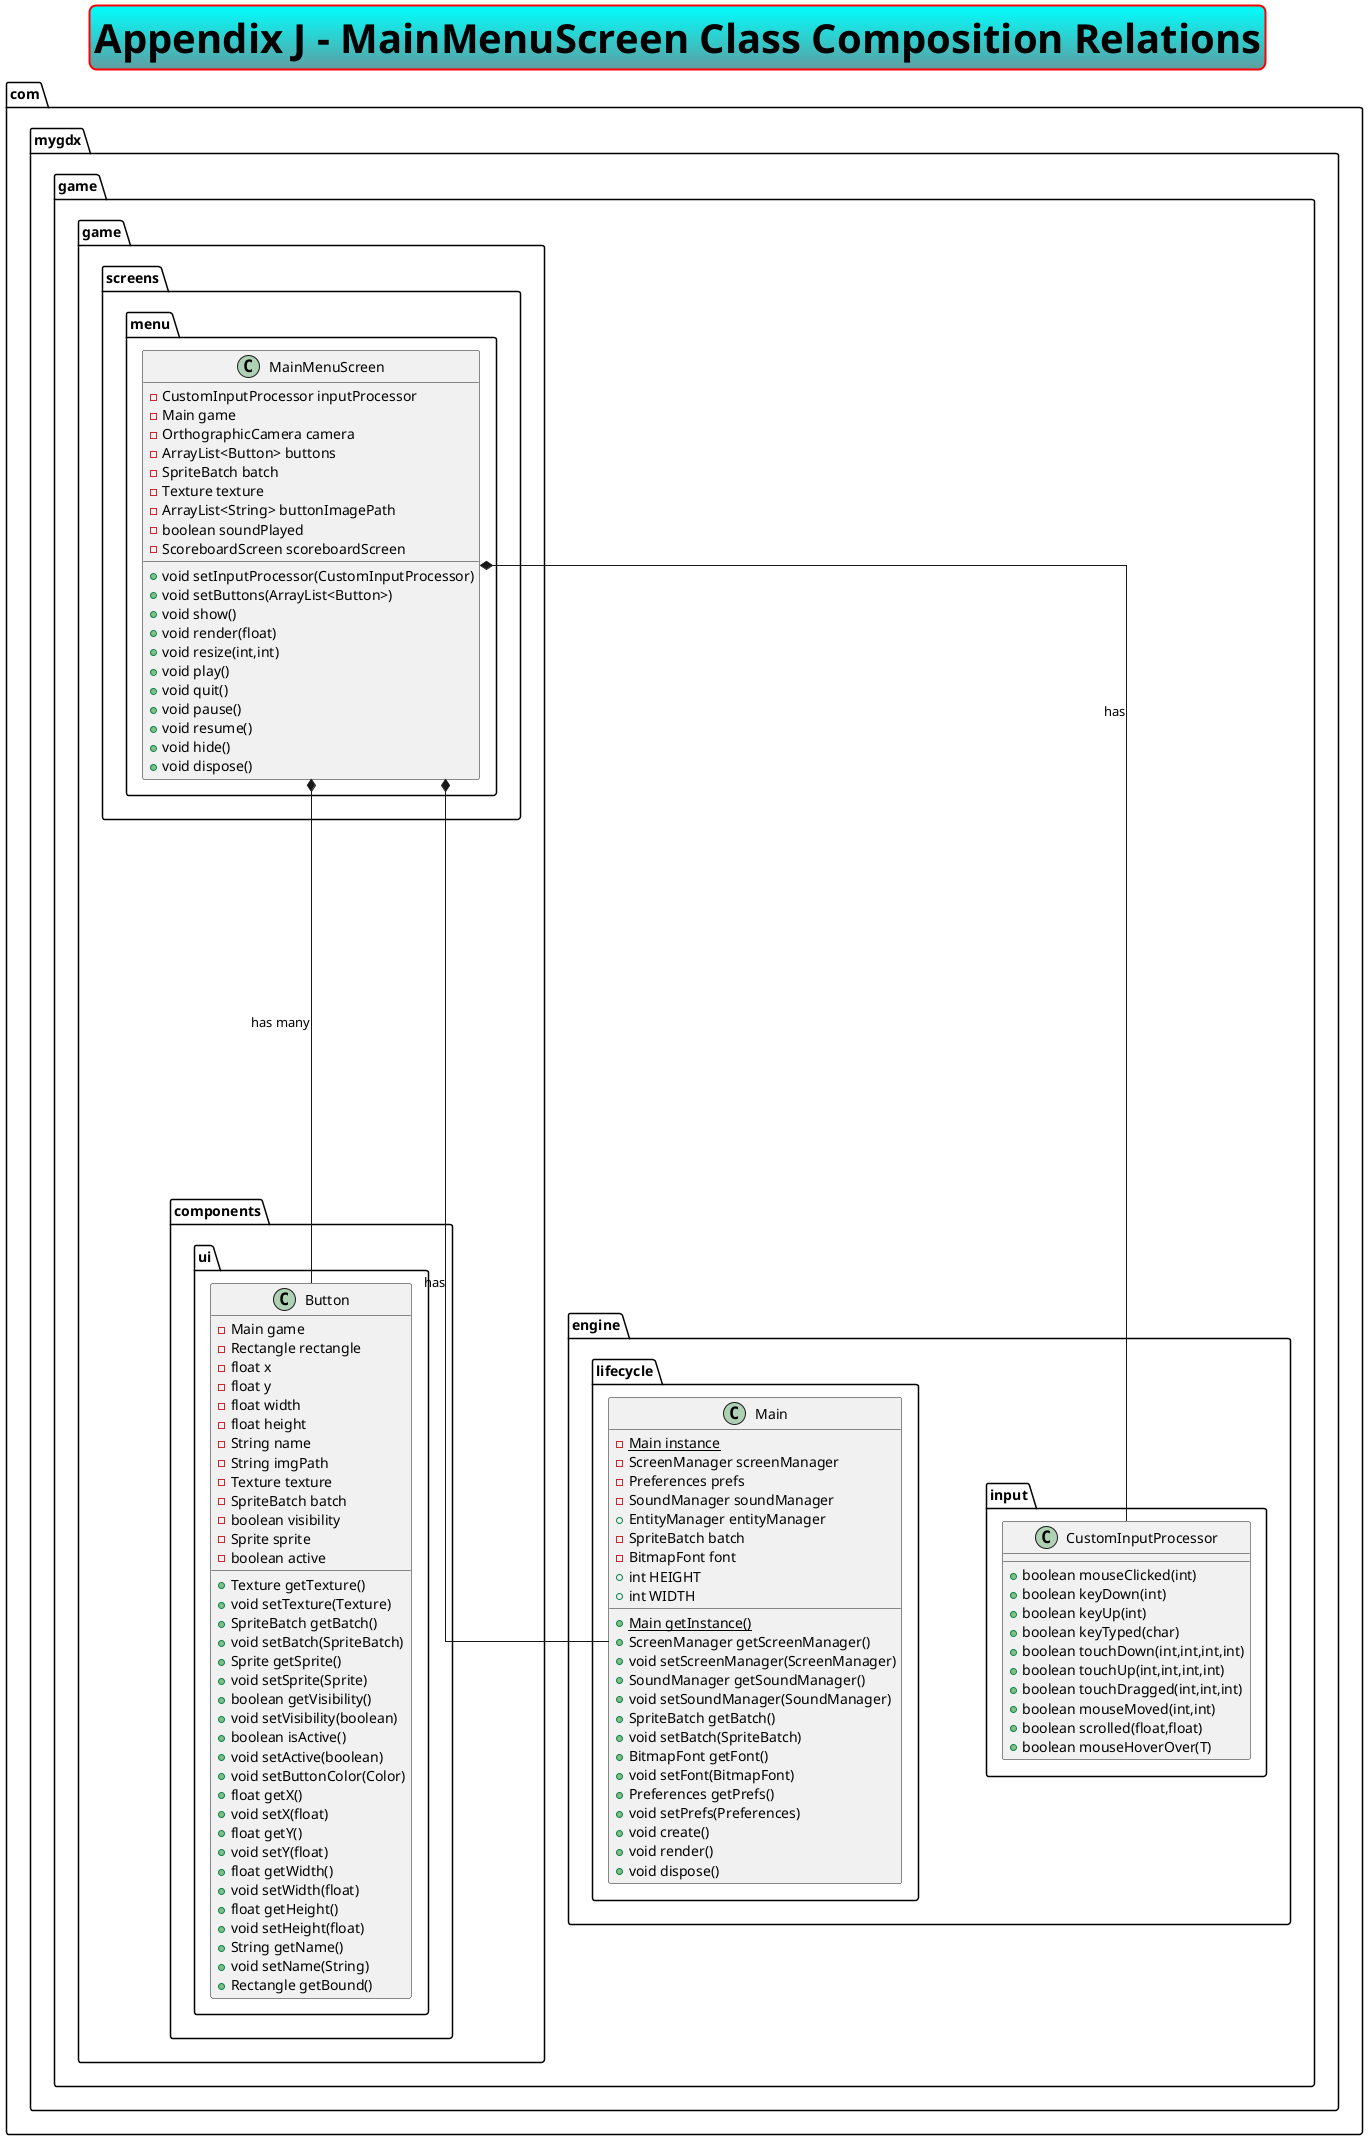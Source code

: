 @startuml
skinparam linetype polyline
skinparam linetype ortho

skinparam nodesep 100
skinparam ranksep 100

skinparam titleBorderRoundCorner 15
skinparam titleBorderThickness 2
skinparam titleBorderColor red
skinparam titleBackgroundColor Aqua-CadetBlue
skinparam TitleFontSize 40

title Appendix J - MainMenuScreen Class Composition Relations

class com.mygdx.game.game.screens.menu.MainMenuScreen {
- CustomInputProcessor inputProcessor
- Main game
- OrthographicCamera camera
- ArrayList<Button> buttons
- SpriteBatch batch
- Texture texture
- ArrayList<String> buttonImagePath
- boolean soundPlayed
- ScoreboardScreen scoreboardScreen
+ void setInputProcessor(CustomInputProcessor)
+ void setButtons(ArrayList<Button>)
+ void show()
+ void render(float)
+ void resize(int,int)
+ void play()
+ void quit()
+ void pause()
+ void resume()
+ void hide()
+ void dispose()
}

class com.mygdx.game.engine.lifecycle.Main {
- {static} Main instance
- ScreenManager screenManager
- Preferences prefs
- SoundManager soundManager
+ EntityManager entityManager
- SpriteBatch batch
- BitmapFont font
+ int HEIGHT
+ int WIDTH
+ {static} Main getInstance()
+ ScreenManager getScreenManager()
+ void setScreenManager(ScreenManager)
+ SoundManager getSoundManager()
+ void setSoundManager(SoundManager)
+ SpriteBatch getBatch()
+ void setBatch(SpriteBatch)
+ BitmapFont getFont()
+ void setFont(BitmapFont)
+ Preferences getPrefs()
+ void setPrefs(Preferences)
+ void create()
+ void render()
+ void dispose()
}

class com.mygdx.game.game.components.ui.Button {
- Main game
- Rectangle rectangle
- float x
- float y
- float width
- float height
- String name
- String imgPath
- Texture texture
- SpriteBatch batch
- boolean visibility
- Sprite sprite
- boolean active
+ Texture getTexture()
+ void setTexture(Texture)
+ SpriteBatch getBatch()
+ void setBatch(SpriteBatch)
+ Sprite getSprite()
+ void setSprite(Sprite)
+ boolean getVisibility()
+ void setVisibility(boolean)
+ boolean isActive()
+ void setActive(boolean)
+ void setButtonColor(Color)
+ float getX()
+ void setX(float)
+ float getY()
+ void setY(float)
+ float getWidth()
+ void setWidth(float)
+ float getHeight()
+ void setHeight(float)
+ String getName()
+ void setName(String)
+ Rectangle getBound()
}

class com.mygdx.game.engine.input.CustomInputProcessor {
+ boolean mouseClicked(int)
+ boolean keyDown(int)
+ boolean keyUp(int)
+ boolean keyTyped(char)
+ boolean touchDown(int,int,int,int)
+ boolean touchUp(int,int,int,int)
+ boolean touchDragged(int,int,int)
+ boolean mouseMoved(int,int)
+ boolean scrolled(float,float)
+ boolean mouseHoverOver(T)
}

com.mygdx.game.game.screens.menu.MainMenuScreen *------ com.mygdx.game.engine.input.CustomInputProcessor :has
com.mygdx.game.game.screens.menu.MainMenuScreen *------ com.mygdx.game.engine.lifecycle.Main :has
com.mygdx.game.game.screens.menu.MainMenuScreen *------ com.mygdx.game.game.components.ui.Button :has many
@enduml